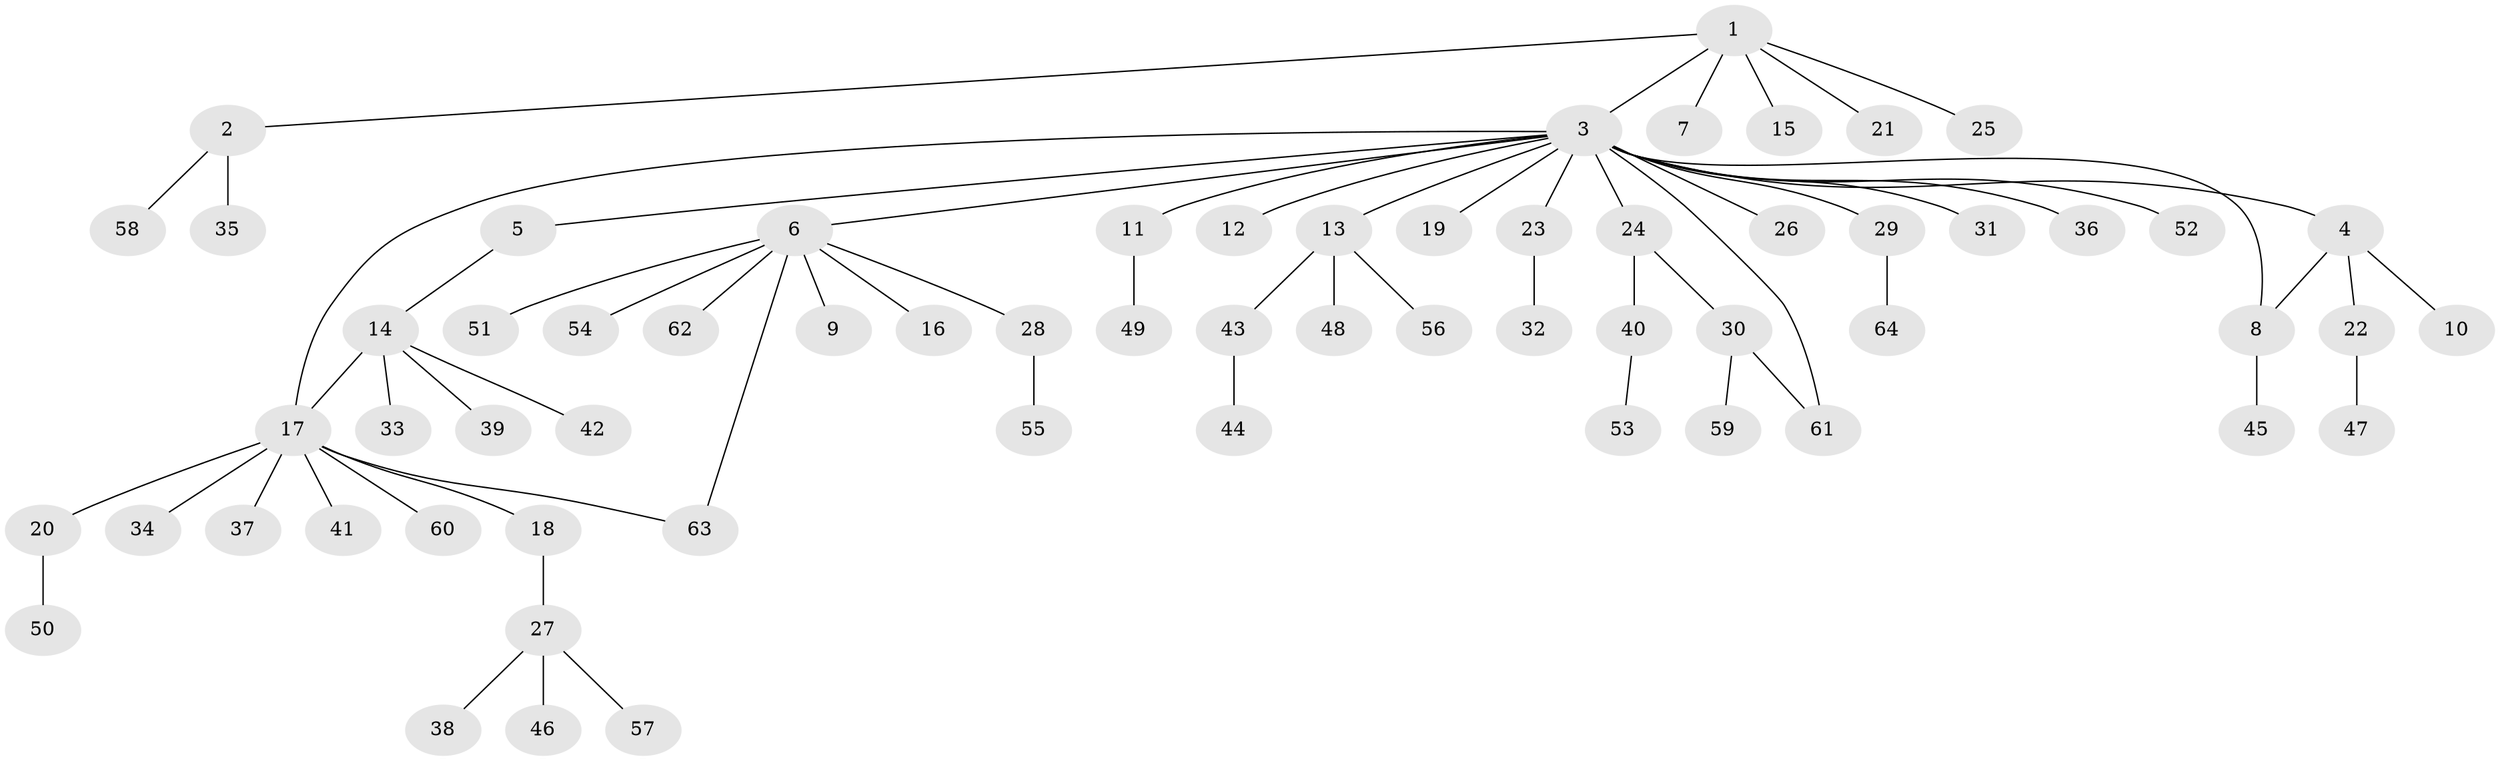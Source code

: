 // Generated by graph-tools (version 1.1) at 2025/47/03/09/25 04:47:05]
// undirected, 64 vertices, 67 edges
graph export_dot {
graph [start="1"]
  node [color=gray90,style=filled];
  1;
  2;
  3;
  4;
  5;
  6;
  7;
  8;
  9;
  10;
  11;
  12;
  13;
  14;
  15;
  16;
  17;
  18;
  19;
  20;
  21;
  22;
  23;
  24;
  25;
  26;
  27;
  28;
  29;
  30;
  31;
  32;
  33;
  34;
  35;
  36;
  37;
  38;
  39;
  40;
  41;
  42;
  43;
  44;
  45;
  46;
  47;
  48;
  49;
  50;
  51;
  52;
  53;
  54;
  55;
  56;
  57;
  58;
  59;
  60;
  61;
  62;
  63;
  64;
  1 -- 2;
  1 -- 3;
  1 -- 7;
  1 -- 15;
  1 -- 21;
  1 -- 25;
  2 -- 35;
  2 -- 58;
  3 -- 4;
  3 -- 5;
  3 -- 6;
  3 -- 8;
  3 -- 11;
  3 -- 12;
  3 -- 13;
  3 -- 17;
  3 -- 19;
  3 -- 23;
  3 -- 24;
  3 -- 26;
  3 -- 29;
  3 -- 31;
  3 -- 36;
  3 -- 52;
  3 -- 61;
  4 -- 8;
  4 -- 10;
  4 -- 22;
  5 -- 14;
  6 -- 9;
  6 -- 16;
  6 -- 28;
  6 -- 51;
  6 -- 54;
  6 -- 62;
  6 -- 63;
  8 -- 45;
  11 -- 49;
  13 -- 43;
  13 -- 48;
  13 -- 56;
  14 -- 17;
  14 -- 33;
  14 -- 39;
  14 -- 42;
  17 -- 18;
  17 -- 20;
  17 -- 34;
  17 -- 37;
  17 -- 41;
  17 -- 60;
  17 -- 63;
  18 -- 27;
  20 -- 50;
  22 -- 47;
  23 -- 32;
  24 -- 30;
  24 -- 40;
  27 -- 38;
  27 -- 46;
  27 -- 57;
  28 -- 55;
  29 -- 64;
  30 -- 59;
  30 -- 61;
  40 -- 53;
  43 -- 44;
}
